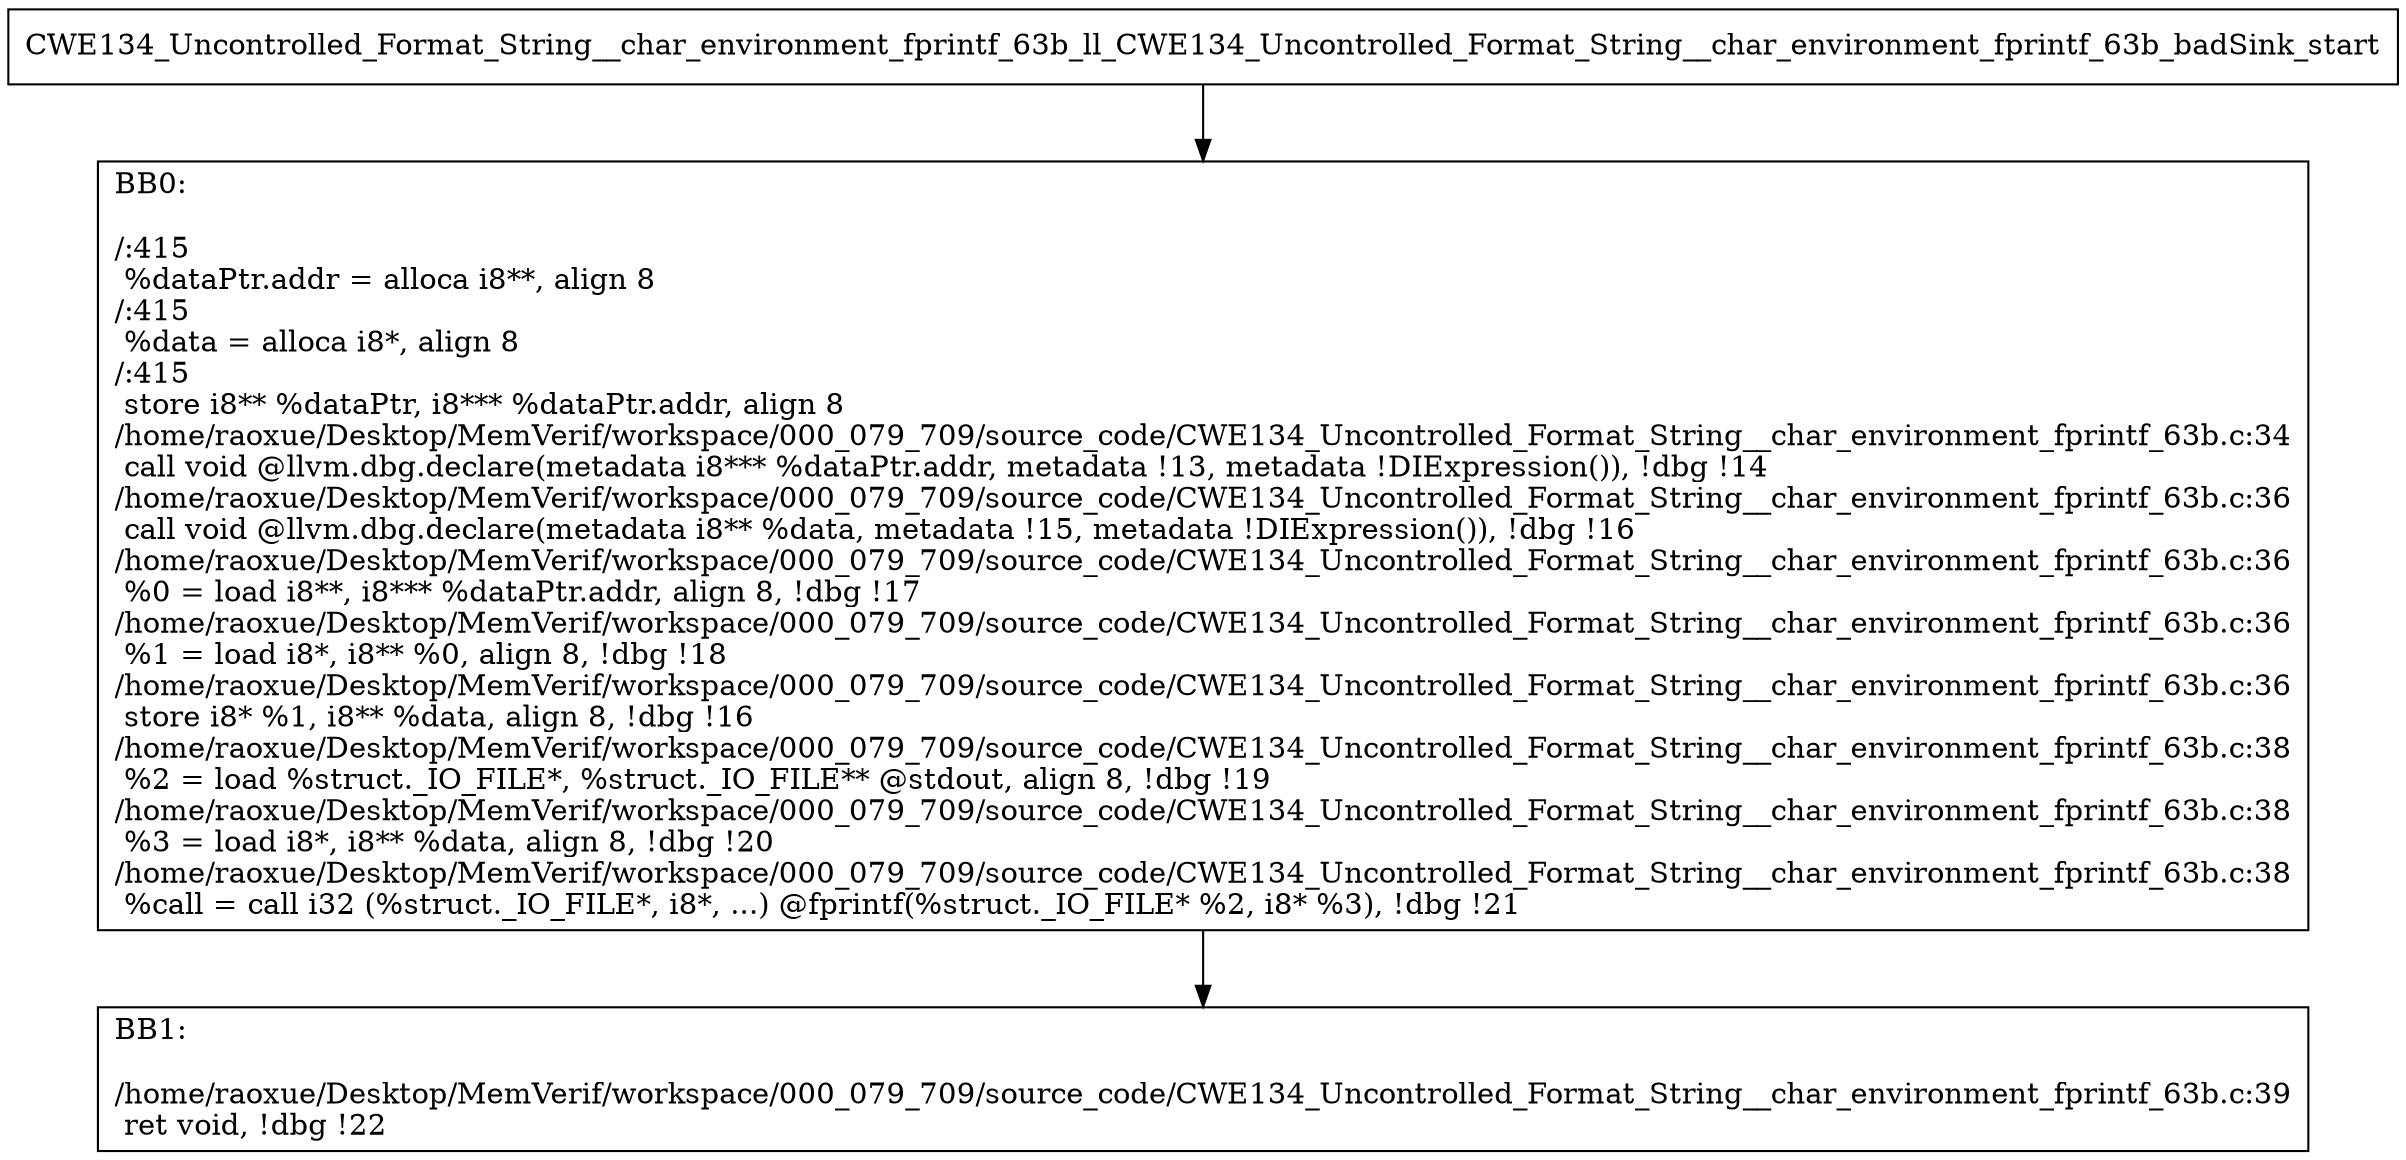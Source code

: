 digraph "CFG for'CWE134_Uncontrolled_Format_String__char_environment_fprintf_63b_ll_CWE134_Uncontrolled_Format_String__char_environment_fprintf_63b_badSink' function" {
	BBCWE134_Uncontrolled_Format_String__char_environment_fprintf_63b_ll_CWE134_Uncontrolled_Format_String__char_environment_fprintf_63b_badSink_start[shape=record,label="{CWE134_Uncontrolled_Format_String__char_environment_fprintf_63b_ll_CWE134_Uncontrolled_Format_String__char_environment_fprintf_63b_badSink_start}"];
	BBCWE134_Uncontrolled_Format_String__char_environment_fprintf_63b_ll_CWE134_Uncontrolled_Format_String__char_environment_fprintf_63b_badSink_start-> CWE134_Uncontrolled_Format_String__char_environment_fprintf_63b_ll_CWE134_Uncontrolled_Format_String__char_environment_fprintf_63b_badSinkBB0;
	CWE134_Uncontrolled_Format_String__char_environment_fprintf_63b_ll_CWE134_Uncontrolled_Format_String__char_environment_fprintf_63b_badSinkBB0 [shape=record, label="{BB0:\l\l/:415\l
  %dataPtr.addr = alloca i8**, align 8\l
/:415\l
  %data = alloca i8*, align 8\l
/:415\l
  store i8** %dataPtr, i8*** %dataPtr.addr, align 8\l
/home/raoxue/Desktop/MemVerif/workspace/000_079_709/source_code/CWE134_Uncontrolled_Format_String__char_environment_fprintf_63b.c:34\l
  call void @llvm.dbg.declare(metadata i8*** %dataPtr.addr, metadata !13, metadata !DIExpression()), !dbg !14\l
/home/raoxue/Desktop/MemVerif/workspace/000_079_709/source_code/CWE134_Uncontrolled_Format_String__char_environment_fprintf_63b.c:36\l
  call void @llvm.dbg.declare(metadata i8** %data, metadata !15, metadata !DIExpression()), !dbg !16\l
/home/raoxue/Desktop/MemVerif/workspace/000_079_709/source_code/CWE134_Uncontrolled_Format_String__char_environment_fprintf_63b.c:36\l
  %0 = load i8**, i8*** %dataPtr.addr, align 8, !dbg !17\l
/home/raoxue/Desktop/MemVerif/workspace/000_079_709/source_code/CWE134_Uncontrolled_Format_String__char_environment_fprintf_63b.c:36\l
  %1 = load i8*, i8** %0, align 8, !dbg !18\l
/home/raoxue/Desktop/MemVerif/workspace/000_079_709/source_code/CWE134_Uncontrolled_Format_String__char_environment_fprintf_63b.c:36\l
  store i8* %1, i8** %data, align 8, !dbg !16\l
/home/raoxue/Desktop/MemVerif/workspace/000_079_709/source_code/CWE134_Uncontrolled_Format_String__char_environment_fprintf_63b.c:38\l
  %2 = load %struct._IO_FILE*, %struct._IO_FILE** @stdout, align 8, !dbg !19\l
/home/raoxue/Desktop/MemVerif/workspace/000_079_709/source_code/CWE134_Uncontrolled_Format_String__char_environment_fprintf_63b.c:38\l
  %3 = load i8*, i8** %data, align 8, !dbg !20\l
/home/raoxue/Desktop/MemVerif/workspace/000_079_709/source_code/CWE134_Uncontrolled_Format_String__char_environment_fprintf_63b.c:38\l
  %call = call i32 (%struct._IO_FILE*, i8*, ...) @fprintf(%struct._IO_FILE* %2, i8* %3), !dbg !21\l
}"];
	CWE134_Uncontrolled_Format_String__char_environment_fprintf_63b_ll_CWE134_Uncontrolled_Format_String__char_environment_fprintf_63b_badSinkBB0-> CWE134_Uncontrolled_Format_String__char_environment_fprintf_63b_ll_CWE134_Uncontrolled_Format_String__char_environment_fprintf_63b_badSinkBB1;
	CWE134_Uncontrolled_Format_String__char_environment_fprintf_63b_ll_CWE134_Uncontrolled_Format_String__char_environment_fprintf_63b_badSinkBB1 [shape=record, label="{BB1:\l\l/home/raoxue/Desktop/MemVerif/workspace/000_079_709/source_code/CWE134_Uncontrolled_Format_String__char_environment_fprintf_63b.c:39\l
  ret void, !dbg !22\l
}"];
}
